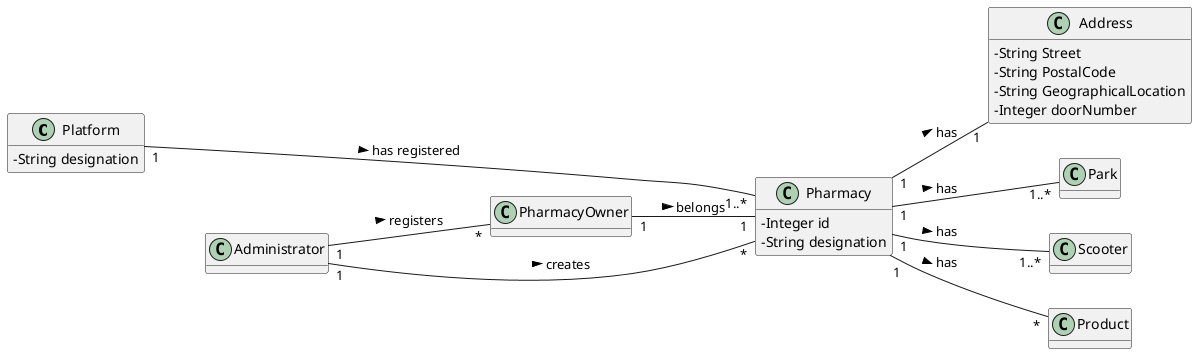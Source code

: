 @startuml
skinparam classAttributeIconSize 0
hide methods
left to right direction


class Platform {
  -String designation
}

class Administrator {

}

class PharmacyOwner {

}

class Address {
    -String Street
    -String PostalCode
    -String GeographicalLocation
    -Integer doorNumber
}


class Pharmacy {
    -Integer id
    -String designation
}

/'------------------------------------------------------------------------------------ '/

Platform "1" ---- "1..*" Pharmacy: has registered >

Administrator "1" -- "*" Pharmacy: creates >
Administrator "1" -- "*" PharmacyOwner: registers >

Pharmacy "1" -- "1..*" Park: has >
Pharmacy "1" -- "1..*" Scooter: has >
Pharmacy "1" -- "*" Product: has >
Pharmacy "1" -- "1" Address: has >

PharmacyOwner "1" -- "1" Pharmacy: belongs >


@enduml
